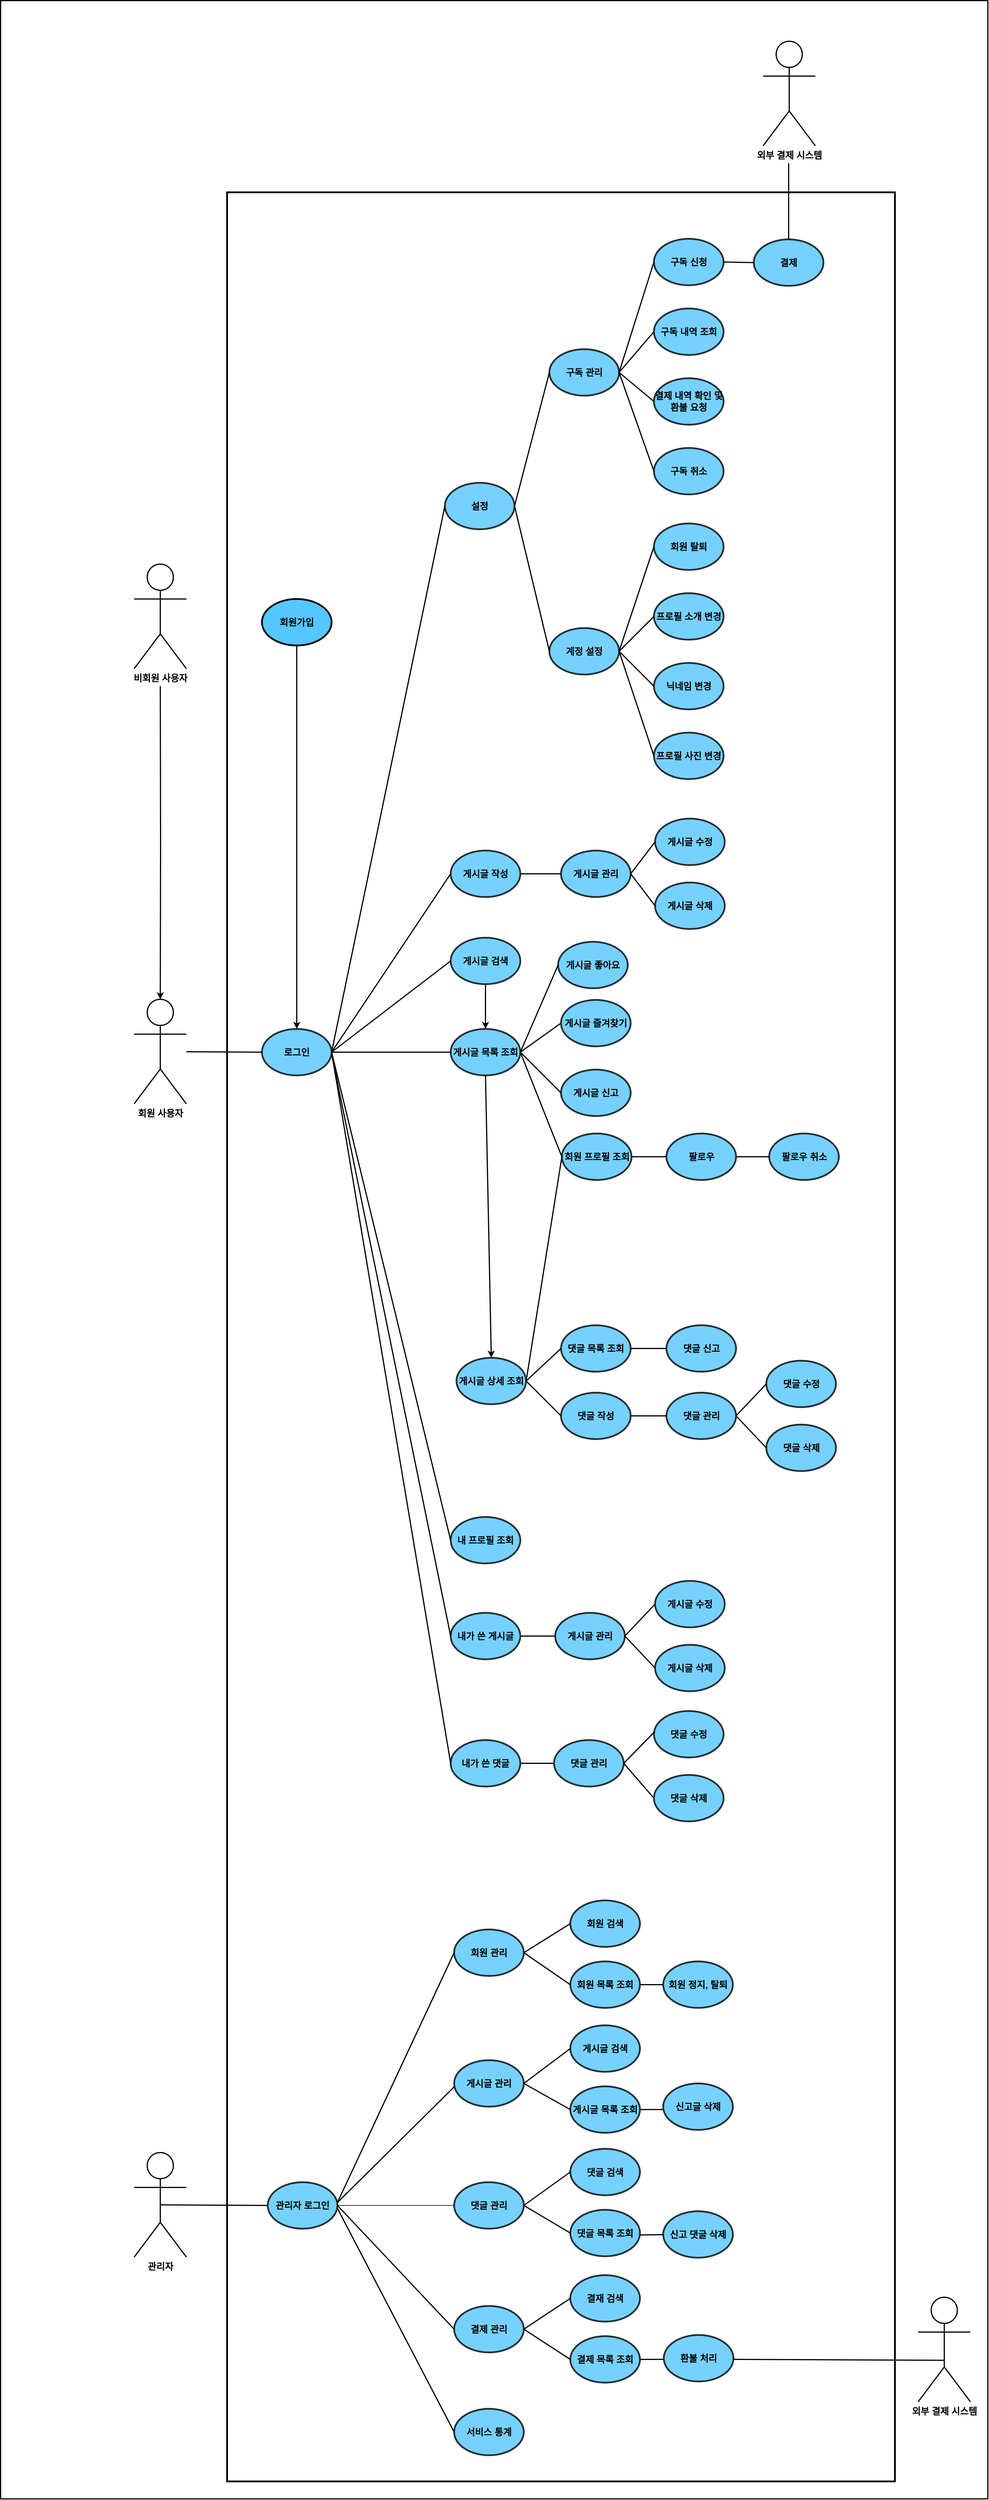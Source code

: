 <mxfile version="28.0.3" pages="2">
  <diagram name="페이지-1" id="KHk0nPtYh4eh7Fd_yaVx">
    <mxGraphModel dx="5647" dy="4141" grid="1" gridSize="10" guides="1" tooltips="1" connect="1" arrows="1" fold="1" page="1" pageScale="1" pageWidth="827" pageHeight="1169" math="0" shadow="0">
      <root>
        <mxCell id="0" />
        <mxCell id="1" parent="0" />
        <mxCell id="G9qvY0UhT8ZJuswkd91p-95" value="" style="rounded=0;whiteSpace=wrap;html=1;fillColor=light-dark(#FFFFFF,#FFFFFF);fontSize=16;strokeWidth=2;" vertex="1" parent="1">
          <mxGeometry x="-170" y="-1030" width="1700" height="4300" as="geometry" />
        </mxCell>
        <mxCell id="G9qvY0UhT8ZJuswkd91p-177" value="" style="rounded=0;whiteSpace=wrap;html=1;strokeColor=light-dark(#000000,#000000);fillColor=none;strokeWidth=3;" vertex="1" parent="1">
          <mxGeometry x="220" y="-700" width="1150" height="3940" as="geometry" />
        </mxCell>
        <mxCell id="G9qvY0UhT8ZJuswkd91p-1" value="&lt;font&gt;비회원 사용자&lt;/font&gt;" style="shape=umlActor;verticalLabelPosition=bottom;verticalAlign=top;html=1;outlineConnect=0;fontSize=16;strokeWidth=2;strokeColor=light-dark(#000000,#000000);align=center;fontFamily=Helvetica;fontColor=light-dark(#000000,#000000);fontStyle=1;fillColor=default;" vertex="1" parent="1">
          <mxGeometry x="60" y="-60" width="90" height="180" as="geometry" />
        </mxCell>
        <mxCell id="G9qvY0UhT8ZJuswkd91p-5" value="회원가입" style="ellipse;whiteSpace=wrap;fillColor=light-dark(#55C6FF,#FFFF60);fontSize=16;fontStyle=1;labelBackgroundColor=none;strokeColor=light-dark(#000000,#000000);gradientColor=none;gradientDirection=east;fontColor=light-dark(#000000,#000000);strokeWidth=3;align=center;verticalAlign=middle;fontFamily=Helvetica;" vertex="1" parent="1">
          <mxGeometry x="280" width="120" height="80" as="geometry" />
        </mxCell>
        <mxCell id="G9qvY0UhT8ZJuswkd91p-6" value="로그인" style="ellipse;whiteSpace=wrap;html=1;fontSize=16;strokeColor=light-dark(#000000,#000000);align=center;verticalAlign=middle;fontFamily=Helvetica;fontColor=light-dark(#000000,#000000);fontStyle=1;labelBackgroundColor=none;fillColor=light-dark(#55C6FF,#0ABEEB);gradientColor=none;gradientDirection=east;opacity=80;strokeWidth=3;" vertex="1" parent="1">
          <mxGeometry x="280" y="740" width="120" height="80" as="geometry" />
        </mxCell>
        <mxCell id="G9qvY0UhT8ZJuswkd91p-7" value="게시글 목록 조회" style="ellipse;whiteSpace=wrap;html=1;fontSize=16;strokeColor=light-dark(#000000,#000000);align=center;verticalAlign=middle;fontFamily=Helvetica;fontColor=light-dark(#000000,#000000);fontStyle=1;labelBackgroundColor=none;fillColor=light-dark(#55C6FF,#0ABEEB);gradientColor=none;gradientDirection=east;opacity=80;strokeWidth=3;" vertex="1" parent="1">
          <mxGeometry x="605" y="740" width="120" height="80" as="geometry" />
        </mxCell>
        <mxCell id="G9qvY0UhT8ZJuswkd91p-8" value="댓글 작성" style="ellipse;whiteSpace=wrap;html=1;fontSize=16;strokeColor=light-dark(#000000,#000000);align=center;verticalAlign=middle;fontFamily=Helvetica;fontColor=light-dark(#000000,#000000);fontStyle=1;labelBackgroundColor=none;fillColor=light-dark(#55C6FF,#0ABEEB);gradientColor=none;gradientDirection=east;opacity=80;strokeWidth=3;" vertex="1" parent="1">
          <mxGeometry x="795" y="1366" width="120" height="80" as="geometry" />
        </mxCell>
        <mxCell id="G9qvY0UhT8ZJuswkd91p-10" value="팔로우" style="ellipse;whiteSpace=wrap;html=1;fontSize=16;strokeColor=light-dark(#000000,#000000);align=center;verticalAlign=middle;fontFamily=Helvetica;fontColor=light-dark(#000000,#000000);fontStyle=1;labelBackgroundColor=none;fillColor=light-dark(#55C6FF,#0ABEEB);gradientColor=none;gradientDirection=east;opacity=80;strokeWidth=3;" vertex="1" parent="1">
          <mxGeometry x="976.5" y="920" width="120" height="80" as="geometry" />
        </mxCell>
        <mxCell id="G9qvY0UhT8ZJuswkd91p-15" value="게시글 수정" style="ellipse;whiteSpace=wrap;html=1;fontSize=16;strokeColor=light-dark(#000000,#000000);align=center;verticalAlign=middle;fontFamily=Helvetica;fontColor=light-dark(#000000,#000000);fontStyle=1;labelBackgroundColor=none;fillColor=light-dark(#55C6FF,#0ABEEB);gradientColor=none;gradientDirection=east;opacity=80;strokeWidth=3;" vertex="1" parent="1">
          <mxGeometry x="957" y="378" width="120" height="80" as="geometry" />
        </mxCell>
        <mxCell id="G9qvY0UhT8ZJuswkd91p-16" value="게시글 관리" style="ellipse;whiteSpace=wrap;html=1;fontSize=16;strokeColor=light-dark(#000000,#000000);align=center;verticalAlign=middle;fontFamily=Helvetica;fontColor=light-dark(#000000,#000000);fontStyle=1;labelBackgroundColor=none;fillColor=light-dark(#55C6FF,#0ABEEB);gradientColor=none;gradientDirection=east;opacity=80;strokeWidth=3;" vertex="1" parent="1">
          <mxGeometry x="795" y="433" width="120" height="80" as="geometry" />
        </mxCell>
        <mxCell id="G9qvY0UhT8ZJuswkd91p-17" value="게시글 작성" style="ellipse;whiteSpace=wrap;html=1;fontSize=16;strokeColor=light-dark(#000000,#000000);align=center;verticalAlign=middle;fontFamily=Helvetica;fontColor=light-dark(#000000,#000000);fontStyle=1;labelBackgroundColor=none;fillColor=light-dark(#55C6FF,#0ABEEB);gradientColor=none;gradientDirection=east;opacity=80;strokeWidth=3;" vertex="1" parent="1">
          <mxGeometry x="605" y="433" width="120" height="80" as="geometry" />
        </mxCell>
        <mxCell id="G9qvY0UhT8ZJuswkd91p-18" value="게시글 삭제" style="ellipse;whiteSpace=wrap;html=1;fontSize=16;strokeColor=light-dark(#000000,#000000);align=center;verticalAlign=middle;fontFamily=Helvetica;fontColor=light-dark(#000000,#000000);fontStyle=1;labelBackgroundColor=none;fillColor=light-dark(#55C6FF,#0ABEEB);gradientColor=none;gradientDirection=east;opacity=80;strokeWidth=3;" vertex="1" parent="1">
          <mxGeometry x="957" y="488" width="120" height="80" as="geometry" />
        </mxCell>
        <mxCell id="G9qvY0UhT8ZJuswkd91p-20" value="댓글 수정" style="ellipse;whiteSpace=wrap;html=1;fontSize=16;strokeColor=light-dark(#000000,#000000);align=center;verticalAlign=middle;fontFamily=Helvetica;fontColor=light-dark(#000000,#000000);fontStyle=1;labelBackgroundColor=none;fillColor=light-dark(#55C6FF,#0ABEEB);gradientColor=none;gradientDirection=east;opacity=80;strokeWidth=3;" vertex="1" parent="1">
          <mxGeometry x="1148.5" y="1311" width="120" height="80" as="geometry" />
        </mxCell>
        <mxCell id="G9qvY0UhT8ZJuswkd91p-21" value="댓글 관리" style="ellipse;whiteSpace=wrap;html=1;fontSize=16;strokeColor=light-dark(#000000,#000000);align=center;verticalAlign=middle;fontFamily=Helvetica;fontColor=light-dark(#000000,#000000);fontStyle=1;labelBackgroundColor=none;fillColor=light-dark(#55C6FF,#0ABEEB);gradientColor=none;gradientDirection=east;opacity=80;strokeWidth=3;" vertex="1" parent="1">
          <mxGeometry x="976.5" y="1366" width="120" height="80" as="geometry" />
        </mxCell>
        <mxCell id="G9qvY0UhT8ZJuswkd91p-22" value="댓글 삭제" style="ellipse;whiteSpace=wrap;html=1;fontSize=16;strokeColor=light-dark(#000000,#000000);align=center;verticalAlign=middle;fontFamily=Helvetica;fontColor=light-dark(#000000,#000000);fontStyle=1;labelBackgroundColor=none;fillColor=light-dark(#55C6FF,#0ABEEB);gradientColor=none;gradientDirection=east;opacity=80;strokeWidth=3;" vertex="1" parent="1">
          <mxGeometry x="1148.5" y="1421" width="120" height="80" as="geometry" />
        </mxCell>
        <mxCell id="G9qvY0UhT8ZJuswkd91p-24" value="게시글 즐겨찾기" style="ellipse;whiteSpace=wrap;html=1;fontSize=16;strokeColor=light-dark(#000000,#000000);align=center;verticalAlign=middle;fontFamily=Helvetica;fontColor=light-dark(#000000,#000000);fontStyle=1;labelBackgroundColor=none;fillColor=light-dark(#55C6FF,#0ABEEB);gradientColor=none;gradientDirection=east;opacity=80;strokeWidth=3;" vertex="1" parent="1">
          <mxGeometry x="795" y="690" width="120" height="80" as="geometry" />
        </mxCell>
        <mxCell id="G9qvY0UhT8ZJuswkd91p-25" value="설정" style="ellipse;whiteSpace=wrap;html=1;fontSize=16;strokeColor=light-dark(#000000,#000000);align=center;verticalAlign=middle;fontFamily=Helvetica;fontColor=light-dark(#000000,#000000);fontStyle=1;labelBackgroundColor=none;fillColor=light-dark(#55C6FF,#0ABEEB);gradientColor=none;gradientDirection=east;opacity=80;strokeWidth=3;" vertex="1" parent="1">
          <mxGeometry x="595" y="-200" width="120" height="80" as="geometry" />
        </mxCell>
        <mxCell id="G9qvY0UhT8ZJuswkd91p-26" value="계정 설정" style="ellipse;whiteSpace=wrap;html=1;fontSize=16;strokeColor=light-dark(#000000,#000000);align=center;verticalAlign=middle;fontFamily=Helvetica;fontColor=light-dark(#000000,#000000);fontStyle=1;labelBackgroundColor=none;fillColor=light-dark(#55C6FF,#0ABEEB);gradientColor=none;gradientDirection=east;opacity=80;strokeWidth=3;" vertex="1" parent="1">
          <mxGeometry x="775" y="50" width="120" height="80" as="geometry" />
        </mxCell>
        <mxCell id="G9qvY0UhT8ZJuswkd91p-27" value="프로필 사진 변경" style="ellipse;whiteSpace=wrap;html=1;fontSize=16;strokeColor=light-dark(#000000,#000000);align=center;verticalAlign=middle;fontFamily=Helvetica;fontColor=light-dark(#000000,#000000);fontStyle=1;labelBackgroundColor=none;fillColor=light-dark(#55C6FF,#0ABEEB);gradientColor=none;gradientDirection=east;opacity=80;strokeWidth=3;" vertex="1" parent="1">
          <mxGeometry x="955" y="230" width="120" height="80" as="geometry" />
        </mxCell>
        <mxCell id="G9qvY0UhT8ZJuswkd91p-29" value="닉네임 변경" style="ellipse;whiteSpace=wrap;html=1;fontSize=16;strokeColor=light-dark(#000000,#000000);align=center;verticalAlign=middle;fontFamily=Helvetica;fontColor=light-dark(#000000,#000000);fontStyle=1;labelBackgroundColor=none;fillColor=light-dark(#55C6FF,#0ABEEB);gradientColor=none;gradientDirection=east;opacity=80;strokeWidth=3;" vertex="1" parent="1">
          <mxGeometry x="955" y="110" width="120" height="80" as="geometry" />
        </mxCell>
        <mxCell id="G9qvY0UhT8ZJuswkd91p-30" value="프로필 소개 변경" style="ellipse;whiteSpace=wrap;html=1;fontSize=16;strokeColor=light-dark(#000000,#000000);align=center;verticalAlign=middle;fontFamily=Helvetica;fontColor=light-dark(#000000,#000000);fontStyle=1;labelBackgroundColor=none;fillColor=light-dark(#55C6FF,#0ABEEB);gradientColor=none;gradientDirection=east;opacity=80;strokeWidth=3;" vertex="1" parent="1">
          <mxGeometry x="955" y="-10" width="120" height="80" as="geometry" />
        </mxCell>
        <mxCell id="G9qvY0UhT8ZJuswkd91p-31" value="회원 탈퇴" style="ellipse;whiteSpace=wrap;html=1;fontSize=16;strokeColor=light-dark(#000000,#000000);align=center;verticalAlign=middle;fontFamily=Helvetica;fontColor=light-dark(#000000,#000000);fontStyle=1;labelBackgroundColor=none;fillColor=light-dark(#55C6FF,#0ABEEB);gradientColor=none;gradientDirection=east;opacity=80;strokeWidth=3;" vertex="1" parent="1">
          <mxGeometry x="955" y="-130" width="120" height="80" as="geometry" />
        </mxCell>
        <mxCell id="G9qvY0UhT8ZJuswkd91p-33" value="구독 관리" style="ellipse;whiteSpace=wrap;html=1;fontSize=16;strokeColor=light-dark(#000000,#000000);align=center;verticalAlign=middle;fontFamily=Helvetica;fontColor=light-dark(#000000,#000000);fontStyle=1;labelBackgroundColor=none;fillColor=light-dark(#55C6FF,#0ABEEB);gradientColor=none;gradientDirection=east;opacity=80;strokeWidth=3;" vertex="1" parent="1">
          <mxGeometry x="775" y="-430" width="120" height="80" as="geometry" />
        </mxCell>
        <mxCell id="G9qvY0UhT8ZJuswkd91p-34" value="구독 취소" style="ellipse;whiteSpace=wrap;html=1;fontSize=16;strokeColor=light-dark(#000000,#000000);align=center;verticalAlign=middle;fontFamily=Helvetica;fontColor=light-dark(#000000,#000000);fontStyle=1;labelBackgroundColor=none;fillColor=light-dark(#55C6FF,#0ABEEB);gradientColor=none;gradientDirection=east;opacity=80;strokeWidth=3;" vertex="1" parent="1">
          <mxGeometry x="955" y="-260" width="120" height="80" as="geometry" />
        </mxCell>
        <mxCell id="G9qvY0UhT8ZJuswkd91p-35" value="결제 내역 확인 및 환불 요청" style="ellipse;whiteSpace=wrap;html=1;fontSize=16;strokeColor=light-dark(#000000,#000000);align=center;verticalAlign=middle;fontFamily=Helvetica;fontColor=light-dark(#000000,#000000);fontStyle=1;labelBackgroundColor=none;fillColor=light-dark(#55C6FF,#0ABEEB);gradientColor=none;gradientDirection=east;opacity=80;strokeWidth=3;" vertex="1" parent="1">
          <mxGeometry x="955" y="-380" width="120" height="80" as="geometry" />
        </mxCell>
        <mxCell id="G9qvY0UhT8ZJuswkd91p-36" value="구독 내역 조회" style="ellipse;whiteSpace=wrap;html=1;fontSize=16;strokeColor=light-dark(#000000,#000000);align=center;verticalAlign=middle;fontFamily=Helvetica;fontColor=light-dark(#000000,#000000);fontStyle=1;labelBackgroundColor=none;fillColor=light-dark(#55C6FF,#0ABEEB);gradientColor=none;gradientDirection=east;opacity=80;strokeWidth=3;" vertex="1" parent="1">
          <mxGeometry x="955" y="-500" width="120" height="80" as="geometry" />
        </mxCell>
        <mxCell id="G9qvY0UhT8ZJuswkd91p-37" value="구독 신청" style="ellipse;whiteSpace=wrap;html=1;fontSize=16;strokeColor=light-dark(#000000,#000000);align=center;verticalAlign=middle;fontFamily=Helvetica;fontColor=light-dark(#000000,#000000);fontStyle=1;labelBackgroundColor=none;fillColor=light-dark(#55C6FF,#0ABEEB);gradientColor=none;gradientDirection=east;opacity=80;strokeWidth=3;" vertex="1" parent="1">
          <mxGeometry x="955" y="-620" width="120" height="80" as="geometry" />
        </mxCell>
        <mxCell id="G9qvY0UhT8ZJuswkd91p-38" value="결제" style="ellipse;whiteSpace=wrap;html=1;fontSize=16;strokeColor=light-dark(#000000,#000000);align=center;verticalAlign=middle;fontFamily=Helvetica;fontColor=light-dark(#000000,#000000);fontStyle=1;labelBackgroundColor=none;fillColor=light-dark(#55C6FF,#0ABEEB);gradientColor=none;gradientDirection=east;opacity=80;strokeWidth=3;" vertex="1" parent="1">
          <mxGeometry x="1127" y="-619" width="120" height="80" as="geometry" />
        </mxCell>
        <mxCell id="G9qvY0UhT8ZJuswkd91p-39" value="게시글 검색" style="ellipse;whiteSpace=wrap;html=1;fontSize=16;strokeColor=light-dark(#000000,#000000);align=center;verticalAlign=middle;fontFamily=Helvetica;fontColor=light-dark(#000000,#000000);fontStyle=1;labelBackgroundColor=none;fillColor=light-dark(#55C6FF,#0ABEEB);gradientColor=none;gradientDirection=east;opacity=80;strokeWidth=3;" vertex="1" parent="1">
          <mxGeometry x="605" y="583" width="120" height="80" as="geometry" />
        </mxCell>
        <mxCell id="G9qvY0UhT8ZJuswkd91p-40" value="회원 프로필 조회" style="ellipse;whiteSpace=wrap;html=1;fontSize=16;strokeColor=light-dark(#000000,#000000);align=center;verticalAlign=middle;fontFamily=Helvetica;fontColor=light-dark(#000000,#000000);fontStyle=1;labelBackgroundColor=none;fillColor=light-dark(#55C6FF,#0ABEEB);gradientColor=none;gradientDirection=east;opacity=80;strokeWidth=3;" vertex="1" parent="1">
          <mxGeometry x="796.5" y="920" width="120" height="80" as="geometry" />
        </mxCell>
        <mxCell id="G9qvY0UhT8ZJuswkd91p-41" value="팔로우 취소" style="ellipse;whiteSpace=wrap;html=1;fontSize=16;strokeColor=light-dark(#000000,#000000);align=center;verticalAlign=middle;fontFamily=Helvetica;fontColor=light-dark(#000000,#000000);fontStyle=1;labelBackgroundColor=none;fillColor=light-dark(#55C6FF,#0ABEEB);gradientColor=none;gradientDirection=east;opacity=80;strokeWidth=3;" vertex="1" parent="1">
          <mxGeometry x="1153.5" y="920" width="120" height="80" as="geometry" />
        </mxCell>
        <mxCell id="G9qvY0UhT8ZJuswkd91p-42" value="게시글 상세 조회" style="ellipse;whiteSpace=wrap;html=1;fontSize=16;strokeColor=light-dark(#000000,#000000);align=center;verticalAlign=middle;fontFamily=Helvetica;fontColor=light-dark(#000000,#000000);fontStyle=1;labelBackgroundColor=none;fillColor=light-dark(#55C6FF,#0ABEEB);gradientColor=none;gradientDirection=east;opacity=80;strokeWidth=3;" vertex="1" parent="1">
          <mxGeometry x="615" y="1306" width="120" height="80" as="geometry" />
        </mxCell>
        <mxCell id="G9qvY0UhT8ZJuswkd91p-57" value="" style="endArrow=none;html=1;rounded=0;entryX=0;entryY=0.5;entryDx=0;entryDy=0;fontSize=16;strokeWidth=2;strokeColor=light-dark(#000000,#000000);exitX=1;exitY=0.5;exitDx=0;exitDy=0;" edge="1" parent="1" source="G9qvY0UhT8ZJuswkd91p-7" target="G9qvY0UhT8ZJuswkd91p-24">
          <mxGeometry width="50" height="50" relative="1" as="geometry">
            <mxPoint x="700" y="910" as="sourcePoint" />
            <mxPoint x="750" y="860" as="targetPoint" />
          </mxGeometry>
        </mxCell>
        <mxCell id="G9qvY0UhT8ZJuswkd91p-61" value="댓글 목록 조회" style="ellipse;whiteSpace=wrap;html=1;fontSize=16;strokeColor=light-dark(#000000,#000000);align=center;verticalAlign=middle;fontFamily=Helvetica;fontColor=light-dark(#000000,#000000);fontStyle=1;labelBackgroundColor=none;fillColor=light-dark(#55C6FF,#0ABEEB);gradientColor=none;gradientDirection=east;opacity=80;strokeWidth=3;" vertex="1" parent="1">
          <mxGeometry x="795" y="1250" width="120" height="80" as="geometry" />
        </mxCell>
        <mxCell id="G9qvY0UhT8ZJuswkd91p-62" value="내 프로필 조회" style="ellipse;whiteSpace=wrap;html=1;fontSize=16;strokeColor=light-dark(#000000,#000000);align=center;verticalAlign=middle;fontFamily=Helvetica;fontColor=light-dark(#000000,#000000);fontStyle=1;labelBackgroundColor=none;fillColor=light-dark(#55C6FF,#0ABEEB);gradientColor=none;gradientDirection=east;opacity=80;strokeWidth=3;" vertex="1" parent="1">
          <mxGeometry x="605" y="1580" width="120" height="80" as="geometry" />
        </mxCell>
        <mxCell id="G9qvY0UhT8ZJuswkd91p-63" value="내가 쓴 게시글" style="ellipse;whiteSpace=wrap;html=1;fontSize=16;strokeColor=light-dark(#000000,#000000);align=center;verticalAlign=middle;fontFamily=Helvetica;fontColor=light-dark(#000000,#000000);fontStyle=1;labelBackgroundColor=none;fillColor=light-dark(#55C6FF,#0ABEEB);gradientColor=none;gradientDirection=east;opacity=80;strokeWidth=3;" vertex="1" parent="1">
          <mxGeometry x="605" y="1745" width="120" height="80" as="geometry" />
        </mxCell>
        <mxCell id="G9qvY0UhT8ZJuswkd91p-64" value="내가 쓴 댓글" style="ellipse;whiteSpace=wrap;html=1;fontSize=16;strokeColor=light-dark(#000000,#000000);align=center;verticalAlign=middle;fontFamily=Helvetica;fontColor=light-dark(#000000,#000000);fontStyle=1;labelBackgroundColor=none;fillColor=light-dark(#55C6FF,#0ABEEB);gradientColor=none;gradientDirection=east;opacity=80;strokeWidth=3;" vertex="1" parent="1">
          <mxGeometry x="605" y="1964" width="120" height="80" as="geometry" />
        </mxCell>
        <mxCell id="G9qvY0UhT8ZJuswkd91p-65" value="게시글 수정" style="ellipse;whiteSpace=wrap;html=1;fontSize=16;strokeColor=light-dark(#000000,#000000);align=center;verticalAlign=middle;fontFamily=Helvetica;fontColor=light-dark(#000000,#000000);fontStyle=1;labelBackgroundColor=none;fillColor=light-dark(#55C6FF,#0ABEEB);gradientColor=none;gradientDirection=east;opacity=80;strokeWidth=3;" vertex="1" parent="1">
          <mxGeometry x="957" y="1690" width="120" height="80" as="geometry" />
        </mxCell>
        <mxCell id="G9qvY0UhT8ZJuswkd91p-66" value="게시글 관리" style="ellipse;whiteSpace=wrap;html=1;fontSize=16;strokeColor=light-dark(#000000,#000000);align=center;verticalAlign=middle;fontFamily=Helvetica;fontColor=light-dark(#000000,#000000);fontStyle=1;labelBackgroundColor=none;fillColor=light-dark(#55C6FF,#0ABEEB);gradientColor=none;gradientDirection=east;opacity=80;strokeWidth=3;" vertex="1" parent="1">
          <mxGeometry x="785" y="1745" width="120" height="80" as="geometry" />
        </mxCell>
        <mxCell id="G9qvY0UhT8ZJuswkd91p-67" value="게시글 삭제" style="ellipse;whiteSpace=wrap;html=1;fontSize=16;strokeColor=light-dark(#000000,#000000);align=center;verticalAlign=middle;fontFamily=Helvetica;fontColor=light-dark(#000000,#000000);fontStyle=1;labelBackgroundColor=none;fillColor=light-dark(#55C6FF,#0ABEEB);gradientColor=none;gradientDirection=east;opacity=80;strokeWidth=3;" vertex="1" parent="1">
          <mxGeometry x="957" y="1800" width="120" height="80" as="geometry" />
        </mxCell>
        <mxCell id="G9qvY0UhT8ZJuswkd91p-68" value="댓글 수정" style="ellipse;whiteSpace=wrap;html=1;fontSize=16;strokeColor=light-dark(#000000,#000000);align=center;verticalAlign=middle;fontFamily=Helvetica;fontColor=light-dark(#000000,#000000);fontStyle=1;labelBackgroundColor=none;fillColor=light-dark(#55C6FF,#0ABEEB);gradientColor=none;gradientDirection=east;opacity=80;strokeWidth=3;" vertex="1" parent="1">
          <mxGeometry x="955" y="1914" width="120" height="80" as="geometry" />
        </mxCell>
        <mxCell id="G9qvY0UhT8ZJuswkd91p-69" value="댓글 관리" style="ellipse;whiteSpace=wrap;html=1;fontSize=16;strokeColor=light-dark(#000000,#000000);align=center;verticalAlign=middle;fontFamily=Helvetica;fontColor=light-dark(#000000,#000000);fontStyle=1;labelBackgroundColor=none;fillColor=light-dark(#55C6FF,#0ABEEB);gradientColor=none;gradientDirection=east;opacity=80;strokeWidth=3;" vertex="1" parent="1">
          <mxGeometry x="783" y="1964" width="120" height="80" as="geometry" />
        </mxCell>
        <mxCell id="G9qvY0UhT8ZJuswkd91p-70" value="댓글 삭제" style="ellipse;whiteSpace=wrap;html=1;fontSize=16;strokeColor=light-dark(#000000,#000000);align=center;verticalAlign=middle;fontFamily=Helvetica;fontColor=light-dark(#000000,#000000);fontStyle=1;labelBackgroundColor=none;fillColor=light-dark(#55C6FF,#0ABEEB);gradientColor=none;gradientDirection=east;opacity=80;strokeWidth=3;" vertex="1" parent="1">
          <mxGeometry x="955" y="2024" width="120" height="80" as="geometry" />
        </mxCell>
        <mxCell id="G9qvY0UhT8ZJuswkd91p-71" value="게시글 신고" style="ellipse;whiteSpace=wrap;html=1;fontSize=16;strokeColor=light-dark(#000000,#000000);align=center;verticalAlign=middle;fontFamily=Helvetica;fontColor=light-dark(#000000,#000000);fontStyle=1;labelBackgroundColor=none;fillColor=light-dark(#55C6FF,#0ABEEB);gradientColor=none;gradientDirection=east;opacity=80;strokeWidth=3;" vertex="1" parent="1">
          <mxGeometry x="795" y="810" width="120" height="80" as="geometry" />
        </mxCell>
        <mxCell id="G9qvY0UhT8ZJuswkd91p-72" value="댓글 신고" style="ellipse;whiteSpace=wrap;html=1;fontSize=16;strokeColor=light-dark(#000000,#000000);align=center;verticalAlign=middle;fontFamily=Helvetica;fontColor=light-dark(#000000,#000000);fontStyle=1;labelBackgroundColor=none;fillColor=light-dark(#55C6FF,#0ABEEB);gradientColor=none;gradientDirection=east;opacity=80;strokeWidth=3;" vertex="1" parent="1">
          <mxGeometry x="976.5" y="1250" width="120" height="80" as="geometry" />
        </mxCell>
        <mxCell id="G9qvY0UhT8ZJuswkd91p-75" value="관리자 로그인" style="ellipse;whiteSpace=wrap;html=1;fontSize=16;strokeColor=light-dark(#000000,#000000);align=center;verticalAlign=middle;fontFamily=Helvetica;fontColor=light-dark(#000000,#000000);fontStyle=1;labelBackgroundColor=none;fillColor=light-dark(#55C6FF,#0ABEEB);gradientColor=none;gradientDirection=east;opacity=80;strokeWidth=3;" vertex="1" parent="1">
          <mxGeometry x="290" y="2725" width="120" height="80" as="geometry" />
        </mxCell>
        <mxCell id="G9qvY0UhT8ZJuswkd91p-76" value="회원 관리" style="ellipse;whiteSpace=wrap;html=1;fontSize=16;strokeColor=light-dark(#000000,#000000);align=center;verticalAlign=middle;fontFamily=Helvetica;fontColor=light-dark(#000000,#000000);fontStyle=1;labelBackgroundColor=none;fillColor=light-dark(#55C6FF,#0ABEEB);gradientColor=none;gradientDirection=east;opacity=80;strokeWidth=3;" vertex="1" parent="1">
          <mxGeometry x="611" y="2290" width="120" height="80" as="geometry" />
        </mxCell>
        <mxCell id="G9qvY0UhT8ZJuswkd91p-77" value="게시글 관리" style="ellipse;whiteSpace=wrap;html=1;fontSize=16;strokeColor=light-dark(#000000,#000000);align=center;verticalAlign=middle;fontFamily=Helvetica;fontColor=light-dark(#000000,#000000);fontStyle=1;labelBackgroundColor=none;fillColor=light-dark(#55C6FF,#0ABEEB);gradientColor=none;gradientDirection=east;opacity=80;strokeWidth=3;" vertex="1" parent="1">
          <mxGeometry x="611" y="2515" width="120" height="80" as="geometry" />
        </mxCell>
        <mxCell id="G9qvY0UhT8ZJuswkd91p-78" value="댓글 관리" style="ellipse;whiteSpace=wrap;html=1;fontSize=16;strokeColor=light-dark(#000000,#000000);align=center;verticalAlign=middle;fontFamily=Helvetica;fontColor=light-dark(#000000,#000000);fontStyle=1;labelBackgroundColor=none;fillColor=light-dark(#55C6FF,#0ABEEB);gradientColor=none;gradientDirection=east;opacity=80;strokeWidth=3;" vertex="1" parent="1">
          <mxGeometry x="611" y="2725" width="120" height="80" as="geometry" />
        </mxCell>
        <mxCell id="G9qvY0UhT8ZJuswkd91p-79" value="결제 관리" style="ellipse;whiteSpace=wrap;html=1;fontSize=16;strokeColor=light-dark(#000000,#000000);align=center;verticalAlign=middle;fontFamily=Helvetica;fontColor=light-dark(#000000,#000000);fontStyle=1;labelBackgroundColor=none;fillColor=light-dark(#55C6FF,#0ABEEB);gradientColor=none;gradientDirection=east;opacity=80;strokeWidth=3;" vertex="1" parent="1">
          <mxGeometry x="611" y="2938" width="120" height="80" as="geometry" />
        </mxCell>
        <mxCell id="G9qvY0UhT8ZJuswkd91p-80" value="서비스 통계" style="ellipse;whiteSpace=wrap;html=1;fontSize=16;strokeColor=light-dark(#000000,#000000);align=center;verticalAlign=middle;fontFamily=Helvetica;fontStyle=1;labelBackgroundColor=none;fillColor=light-dark(#55C6FF,#0ABEEB);gradientColor=none;gradientDirection=east;fontColor=light-dark(#000000,#000000);strokeWidth=3;opacity=80;" vertex="1" parent="1">
          <mxGeometry x="611" y="3115" width="120" height="80" as="geometry" />
        </mxCell>
        <mxCell id="G9qvY0UhT8ZJuswkd91p-81" value="회원 목록 조회" style="ellipse;whiteSpace=wrap;html=1;fontSize=16;strokeColor=light-dark(#000000,#000000);align=center;verticalAlign=middle;fontFamily=Helvetica;fontColor=light-dark(#000000,#000000);fontStyle=1;labelBackgroundColor=none;fillColor=light-dark(#55C6FF,#0ABEEB);gradientColor=none;gradientDirection=east;opacity=80;strokeWidth=3;" vertex="1" parent="1">
          <mxGeometry x="811" y="2345" width="120" height="80" as="geometry" />
        </mxCell>
        <mxCell id="G9qvY0UhT8ZJuswkd91p-82" value="회원 검색" style="ellipse;whiteSpace=wrap;html=1;fontSize=16;strokeColor=light-dark(#000000,#000000);align=center;verticalAlign=middle;fontFamily=Helvetica;fontColor=light-dark(#000000,#000000);fontStyle=1;labelBackgroundColor=none;fillColor=light-dark(#55C6FF,#0ABEEB);gradientColor=none;gradientDirection=east;opacity=80;strokeWidth=3;" vertex="1" parent="1">
          <mxGeometry x="811" y="2240" width="120" height="80" as="geometry" />
        </mxCell>
        <mxCell id="G9qvY0UhT8ZJuswkd91p-84" value="게시글 검색" style="ellipse;whiteSpace=wrap;html=1;fontSize=16;strokeColor=light-dark(#000000,#000000);align=center;verticalAlign=middle;fontFamily=Helvetica;fontColor=light-dark(#000000,#000000);fontStyle=1;labelBackgroundColor=none;fillColor=light-dark(#55C6FF,#0ABEEB);gradientColor=none;gradientDirection=east;opacity=80;strokeWidth=3;" vertex="1" parent="1">
          <mxGeometry x="811" y="2455" width="120" height="80" as="geometry" />
        </mxCell>
        <mxCell id="G9qvY0UhT8ZJuswkd91p-85" value="게시글 목록 조회" style="ellipse;whiteSpace=wrap;html=1;fontSize=16;strokeColor=light-dark(#000000,#000000);align=center;verticalAlign=middle;fontFamily=Helvetica;fontColor=light-dark(#000000,#000000);fontStyle=1;labelBackgroundColor=none;fillColor=light-dark(#55C6FF,#0ABEEB);gradientColor=none;gradientDirection=east;opacity=80;strokeWidth=3;" vertex="1" parent="1">
          <mxGeometry x="811" y="2560" width="120" height="80" as="geometry" />
        </mxCell>
        <mxCell id="G9qvY0UhT8ZJuswkd91p-86" value="댓글 검색" style="ellipse;whiteSpace=wrap;html=1;fontSize=16;strokeColor=light-dark(#000000,#000000);align=center;verticalAlign=middle;fontFamily=Helvetica;fontColor=light-dark(#000000,#000000);fontStyle=1;labelBackgroundColor=none;fillColor=light-dark(#55C6FF,#0ABEEB);gradientColor=none;gradientDirection=east;opacity=80;strokeWidth=3;" vertex="1" parent="1">
          <mxGeometry x="811" y="2667.5" width="120" height="80" as="geometry" />
        </mxCell>
        <mxCell id="G9qvY0UhT8ZJuswkd91p-87" value="댓글 목록 조회" style="ellipse;whiteSpace=wrap;html=1;fontSize=16;strokeColor=light-dark(#000000,#000000);align=center;verticalAlign=middle;fontFamily=Helvetica;fontColor=light-dark(#000000,#000000);fontStyle=1;labelBackgroundColor=none;fillColor=light-dark(#55C6FF,#0ABEEB);gradientColor=none;gradientDirection=east;opacity=80;strokeWidth=3;" vertex="1" parent="1">
          <mxGeometry x="811" y="2772.5" width="120" height="80" as="geometry" />
        </mxCell>
        <mxCell id="G9qvY0UhT8ZJuswkd91p-88" value="회원 정지, 탈퇴" style="ellipse;whiteSpace=wrap;html=1;fontSize=16;strokeColor=light-dark(#000000,#000000);align=center;verticalAlign=middle;fontFamily=Helvetica;fontColor=light-dark(#000000,#000000);fontStyle=1;labelBackgroundColor=none;fillColor=light-dark(#55C6FF,#0ABEEB);gradientColor=none;gradientDirection=east;opacity=80;strokeWidth=3;" vertex="1" parent="1">
          <mxGeometry x="971" y="2345" width="120" height="80" as="geometry" />
        </mxCell>
        <mxCell id="G9qvY0UhT8ZJuswkd91p-89" value="신고글 삭제" style="ellipse;whiteSpace=wrap;html=1;fontSize=16;strokeColor=light-dark(#000000,#000000);align=center;verticalAlign=middle;fontFamily=Helvetica;fontColor=light-dark(#000000,#000000);fontStyle=1;labelBackgroundColor=none;fillColor=light-dark(#55C6FF,#0ABEEB);gradientColor=none;gradientDirection=east;opacity=80;strokeWidth=3;" vertex="1" parent="1">
          <mxGeometry x="971" y="2555" width="120" height="80" as="geometry" />
        </mxCell>
        <mxCell id="G9qvY0UhT8ZJuswkd91p-90" value="신고 댓글 삭제" style="ellipse;whiteSpace=wrap;html=1;fontSize=16;strokeColor=light-dark(#000000,#000000);align=center;verticalAlign=middle;fontFamily=Helvetica;fontColor=light-dark(#000000,#000000);fontStyle=1;labelBackgroundColor=none;fillColor=light-dark(#55C6FF,#0ABEEB);gradientColor=none;gradientDirection=east;opacity=80;strokeWidth=3;" vertex="1" parent="1">
          <mxGeometry x="971" y="2775" width="120" height="80" as="geometry" />
        </mxCell>
        <mxCell id="G9qvY0UhT8ZJuswkd91p-91" value="결재 검색" style="ellipse;whiteSpace=wrap;html=1;fontSize=16;strokeColor=light-dark(#000000,#000000);align=center;verticalAlign=middle;fontFamily=Helvetica;fontColor=light-dark(#000000,#000000);fontStyle=1;labelBackgroundColor=none;fillColor=light-dark(#55C6FF,#0ABEEB);gradientColor=none;gradientDirection=east;opacity=80;strokeWidth=3;" vertex="1" parent="1">
          <mxGeometry x="811" y="2885" width="120" height="80" as="geometry" />
        </mxCell>
        <mxCell id="G9qvY0UhT8ZJuswkd91p-92" value="결제 목록 조회" style="ellipse;whiteSpace=wrap;html=1;fontSize=16;strokeColor=light-dark(#000000,#000000);align=center;verticalAlign=middle;fontFamily=Helvetica;fontColor=light-dark(#000000,#000000);fontStyle=1;labelBackgroundColor=none;fillColor=light-dark(#55C6FF,#0ABEEB);gradientColor=none;gradientDirection=east;opacity=80;strokeWidth=3;" vertex="1" parent="1">
          <mxGeometry x="811" y="2990" width="120" height="80" as="geometry" />
        </mxCell>
        <mxCell id="G9qvY0UhT8ZJuswkd91p-93" value="환불 처리" style="ellipse;whiteSpace=wrap;html=1;fontSize=16;strokeColor=light-dark(#000000,#000000);align=center;verticalAlign=middle;fontFamily=Helvetica;fontColor=light-dark(#000000,#000000);fontStyle=1;labelBackgroundColor=none;fillColor=light-dark(#55C6FF,#0ABEEB);gradientColor=none;gradientDirection=east;opacity=80;strokeWidth=3;" vertex="1" parent="1">
          <mxGeometry x="972" y="2988" width="120" height="80" as="geometry" />
        </mxCell>
        <mxCell id="G9qvY0UhT8ZJuswkd91p-96" value="&lt;font&gt;회원 사용자&lt;/font&gt;" style="shape=umlActor;verticalLabelPosition=bottom;verticalAlign=top;html=1;outlineConnect=0;fontSize=16;strokeWidth=2;strokeColor=light-dark(#000000,#000000);align=center;fontFamily=Helvetica;fontColor=light-dark(#000000,#000000);fontStyle=1;fillColor=default;" vertex="1" parent="1">
          <mxGeometry x="60" y="689" width="90" height="180" as="geometry" />
        </mxCell>
        <mxCell id="G9qvY0UhT8ZJuswkd91p-97" value="&lt;font&gt;관리자&lt;/font&gt;" style="shape=umlActor;verticalLabelPosition=bottom;verticalAlign=top;html=1;outlineConnect=0;fontSize=16;strokeWidth=2;strokeColor=light-dark(#000000,#000000);align=center;fontFamily=Helvetica;fontColor=light-dark(#000000,#000000);fontStyle=1;fillColor=default;" vertex="1" parent="1">
          <mxGeometry x="60" y="2674" width="90" height="180" as="geometry" />
        </mxCell>
        <mxCell id="G9qvY0UhT8ZJuswkd91p-98" value="&lt;font&gt;외부 결제 시스템&lt;/font&gt;" style="shape=umlActor;verticalLabelPosition=bottom;verticalAlign=top;html=1;outlineConnect=0;fontSize=16;strokeWidth=2;strokeColor=light-dark(#000000,#000000);fontColor=light-dark(#000000,#000000);fontStyle=1" vertex="1" parent="1">
          <mxGeometry x="1143" y="-960" width="90" height="180" as="geometry" />
        </mxCell>
        <mxCell id="G9qvY0UhT8ZJuswkd91p-99" value="&lt;font&gt;외부 결제 시스템&lt;/font&gt;" style="shape=umlActor;verticalLabelPosition=bottom;verticalAlign=top;html=1;outlineConnect=0;fontSize=16;strokeWidth=2;strokeColor=light-dark(#000000,#000000);align=center;fontFamily=Helvetica;fontColor=light-dark(#000000,#000000);fontStyle=1;fillColor=default;" vertex="1" parent="1">
          <mxGeometry x="1410" y="2923" width="90" height="180" as="geometry" />
        </mxCell>
        <mxCell id="G9qvY0UhT8ZJuswkd91p-102" value="" style="endArrow=none;html=1;rounded=0;exitX=1;exitY=0.5;exitDx=0;exitDy=0;fontSize=16;" edge="1" parent="1" source="G9qvY0UhT8ZJuswkd91p-75" target="G9qvY0UhT8ZJuswkd91p-78">
          <mxGeometry width="50" height="50" relative="1" as="geometry">
            <mxPoint x="390" y="2830" as="sourcePoint" />
            <mxPoint x="440" y="2780" as="targetPoint" />
          </mxGeometry>
        </mxCell>
        <mxCell id="G9qvY0UhT8ZJuswkd91p-103" value="" style="endArrow=none;html=1;rounded=0;entryX=0.004;entryY=0.569;entryDx=0;entryDy=0;entryPerimeter=0;fontSize=16;strokeWidth=2;strokeColor=light-dark(#000000,#070707);" edge="1" parent="1" target="G9qvY0UhT8ZJuswkd91p-77">
          <mxGeometry width="50" height="50" relative="1" as="geometry">
            <mxPoint x="410" y="2760" as="sourcePoint" />
            <mxPoint x="540" y="2696" as="targetPoint" />
          </mxGeometry>
        </mxCell>
        <mxCell id="G9qvY0UhT8ZJuswkd91p-104" value="" style="endArrow=none;html=1;rounded=0;entryX=1;entryY=0.5;entryDx=0;entryDy=0;exitX=0;exitY=0.5;exitDx=0;exitDy=0;fontSize=16;strokeWidth=2;strokeColor=light-dark(#000000,#070707);" edge="1" parent="1" source="G9qvY0UhT8ZJuswkd91p-79" target="G9qvY0UhT8ZJuswkd91p-75">
          <mxGeometry width="50" height="50" relative="1" as="geometry">
            <mxPoint x="530" y="3031" as="sourcePoint" />
            <mxPoint x="590" y="2840" as="targetPoint" />
          </mxGeometry>
        </mxCell>
        <mxCell id="G9qvY0UhT8ZJuswkd91p-105" value="" style="endArrow=none;html=1;rounded=0;exitX=0;exitY=0.5;exitDx=0;exitDy=0;fontSize=16;strokeWidth=2;strokeColor=light-dark(#000000,#070707);" edge="1" parent="1" source="G9qvY0UhT8ZJuswkd91p-80">
          <mxGeometry width="50" height="50" relative="1" as="geometry">
            <mxPoint x="510" y="3113" as="sourcePoint" />
            <mxPoint x="410" y="2770" as="targetPoint" />
          </mxGeometry>
        </mxCell>
        <mxCell id="G9qvY0UhT8ZJuswkd91p-106" value="" style="endArrow=none;html=1;rounded=0;entryX=0;entryY=0.5;entryDx=0;entryDy=0;fontSize=16;strokeWidth=2;strokeColor=light-dark(#000000,#070707);" edge="1" parent="1" target="G9qvY0UhT8ZJuswkd91p-76">
          <mxGeometry width="50" height="50" relative="1" as="geometry">
            <mxPoint x="410" y="2760" as="sourcePoint" />
            <mxPoint x="390" y="2441" as="targetPoint" />
          </mxGeometry>
        </mxCell>
        <mxCell id="G9qvY0UhT8ZJuswkd91p-107" value="" style="endArrow=none;html=1;rounded=0;entryX=0;entryY=0.5;entryDx=0;entryDy=0;exitX=1;exitY=0.5;exitDx=0;exitDy=0;fontSize=16;strokeWidth=2;strokeColor=light-dark(#000000,#070707);" edge="1" parent="1" source="G9qvY0UhT8ZJuswkd91p-76" target="G9qvY0UhT8ZJuswkd91p-82">
          <mxGeometry width="50" height="50" relative="1" as="geometry">
            <mxPoint x="711" y="2580" as="sourcePoint" />
            <mxPoint x="771" y="2150" as="targetPoint" />
          </mxGeometry>
        </mxCell>
        <mxCell id="G9qvY0UhT8ZJuswkd91p-108" value="" style="endArrow=none;html=1;rounded=0;entryX=0;entryY=0.5;entryDx=0;entryDy=0;exitX=1;exitY=0.5;exitDx=0;exitDy=0;fontSize=16;strokeWidth=2;strokeColor=light-dark(#000000,#070707);" edge="1" parent="1" source="G9qvY0UhT8ZJuswkd91p-76" target="G9qvY0UhT8ZJuswkd91p-81">
          <mxGeometry width="50" height="50" relative="1" as="geometry">
            <mxPoint x="791" y="2410" as="sourcePoint" />
            <mxPoint x="871" y="2360" as="targetPoint" />
          </mxGeometry>
        </mxCell>
        <mxCell id="G9qvY0UhT8ZJuswkd91p-109" value="" style="endArrow=none;html=1;rounded=0;entryX=0;entryY=0.5;entryDx=0;entryDy=0;exitX=1;exitY=0.5;exitDx=0;exitDy=0;fontSize=16;strokeWidth=2;strokeColor=light-dark(#000000,#070707);" edge="1" parent="1" source="G9qvY0UhT8ZJuswkd91p-77" target="G9qvY0UhT8ZJuswkd91p-84">
          <mxGeometry width="50" height="50" relative="1" as="geometry">
            <mxPoint x="781" y="2370" as="sourcePoint" />
            <mxPoint x="861" y="2425" as="targetPoint" />
          </mxGeometry>
        </mxCell>
        <mxCell id="G9qvY0UhT8ZJuswkd91p-110" value="" style="endArrow=none;html=1;rounded=0;entryX=0;entryY=0.5;entryDx=0;entryDy=0;exitX=1;exitY=0.5;exitDx=0;exitDy=0;fontSize=16;strokeWidth=2;strokeColor=light-dark(#000000,#070707);" edge="1" parent="1" source="G9qvY0UhT8ZJuswkd91p-77" target="G9qvY0UhT8ZJuswkd91p-85">
          <mxGeometry width="50" height="50" relative="1" as="geometry">
            <mxPoint x="791" y="2610" as="sourcePoint" />
            <mxPoint x="871" y="2550" as="targetPoint" />
          </mxGeometry>
        </mxCell>
        <mxCell id="G9qvY0UhT8ZJuswkd91p-111" value="" style="endArrow=none;html=1;rounded=0;entryX=0;entryY=0.5;entryDx=0;entryDy=0;exitX=1;exitY=0.5;exitDx=0;exitDy=0;fontSize=16;strokeWidth=2;strokeColor=light-dark(#000000,#070707);" edge="1" parent="1" source="G9qvY0UhT8ZJuswkd91p-81" target="G9qvY0UhT8ZJuswkd91p-88">
          <mxGeometry width="50" height="50" relative="1" as="geometry">
            <mxPoint x="791" y="2600" as="sourcePoint" />
            <mxPoint x="871" y="2645" as="targetPoint" />
          </mxGeometry>
        </mxCell>
        <mxCell id="G9qvY0UhT8ZJuswkd91p-112" value="" style="endArrow=none;html=1;rounded=0;entryX=0;entryY=0.561;entryDx=0;entryDy=0;exitX=1;exitY=0.5;exitDx=0;exitDy=0;entryPerimeter=0;fontSize=16;strokeWidth=2;strokeColor=light-dark(#000000,#070707);" edge="1" parent="1" source="G9qvY0UhT8ZJuswkd91p-85" target="G9qvY0UhT8ZJuswkd91p-89">
          <mxGeometry width="50" height="50" relative="1" as="geometry">
            <mxPoint x="971" y="2430" as="sourcePoint" />
            <mxPoint x="1011" y="2430" as="targetPoint" />
          </mxGeometry>
        </mxCell>
        <mxCell id="G9qvY0UhT8ZJuswkd91p-113" value="" style="endArrow=none;html=1;rounded=0;entryX=0;entryY=0.5;entryDx=0;entryDy=0;exitX=1;exitY=0.5;exitDx=0;exitDy=0;fontSize=16;strokeWidth=2;strokeColor=light-dark(#000000,#070707);" edge="1" parent="1" source="G9qvY0UhT8ZJuswkd91p-78" target="G9qvY0UhT8ZJuswkd91p-86">
          <mxGeometry width="50" height="50" relative="1" as="geometry">
            <mxPoint x="791" y="2600" as="sourcePoint" />
            <mxPoint x="871" y="2645" as="targetPoint" />
          </mxGeometry>
        </mxCell>
        <mxCell id="G9qvY0UhT8ZJuswkd91p-114" value="" style="endArrow=none;html=1;rounded=0;entryX=0;entryY=0.5;entryDx=0;entryDy=0;exitX=1;exitY=0.5;exitDx=0;exitDy=0;fontSize=16;strokeWidth=2;strokeColor=light-dark(#000000,#070707);" edge="1" parent="1" source="G9qvY0UhT8ZJuswkd91p-78" target="G9qvY0UhT8ZJuswkd91p-87">
          <mxGeometry width="50" height="50" relative="1" as="geometry">
            <mxPoint x="801" y="2827" as="sourcePoint" />
            <mxPoint x="881" y="2770" as="targetPoint" />
          </mxGeometry>
        </mxCell>
        <mxCell id="G9qvY0UhT8ZJuswkd91p-115" value="" style="endArrow=none;html=1;rounded=0;exitX=1.004;exitY=0.542;exitDx=0;exitDy=0;exitPerimeter=0;fontSize=16;strokeWidth=2;strokeColor=light-dark(#000000,#070707);" edge="1" parent="1" source="G9qvY0UhT8ZJuswkd91p-87" target="G9qvY0UhT8ZJuswkd91p-90">
          <mxGeometry width="50" height="50" relative="1" as="geometry">
            <mxPoint x="811" y="2820" as="sourcePoint" />
            <mxPoint x="891" y="2868" as="targetPoint" />
          </mxGeometry>
        </mxCell>
        <mxCell id="G9qvY0UhT8ZJuswkd91p-116" value="" style="endArrow=none;html=1;rounded=0;entryX=0;entryY=0.5;entryDx=0;entryDy=0;exitX=1;exitY=0.5;exitDx=0;exitDy=0;fontSize=16;strokeWidth=2;strokeColor=light-dark(#000000,#070707);" edge="1" parent="1" source="G9qvY0UhT8ZJuswkd91p-79" target="G9qvY0UhT8ZJuswkd91p-91">
          <mxGeometry width="50" height="50" relative="1" as="geometry">
            <mxPoint x="841" y="2880" as="sourcePoint" />
            <mxPoint x="921" y="2928" as="targetPoint" />
          </mxGeometry>
        </mxCell>
        <mxCell id="G9qvY0UhT8ZJuswkd91p-117" value="" style="endArrow=none;html=1;rounded=0;entryX=0;entryY=0.5;entryDx=0;entryDy=0;exitX=1;exitY=0.5;exitDx=0;exitDy=0;fontSize=16;strokeWidth=2;strokeColor=light-dark(#000000,#070707);" edge="1" parent="1" source="G9qvY0UhT8ZJuswkd91p-79" target="G9qvY0UhT8ZJuswkd91p-92">
          <mxGeometry width="50" height="50" relative="1" as="geometry">
            <mxPoint x="781" y="3063" as="sourcePoint" />
            <mxPoint x="861" y="3010" as="targetPoint" />
          </mxGeometry>
        </mxCell>
        <mxCell id="G9qvY0UhT8ZJuswkd91p-118" value="" style="endArrow=none;html=1;rounded=0;entryX=-0.002;entryY=0.524;entryDx=0;entryDy=0;exitX=1;exitY=0.5;exitDx=0;exitDy=0;entryPerimeter=0;fontSize=16;strokeWidth=2;strokeColor=light-dark(#000000,#070707);" edge="1" parent="1" source="G9qvY0UhT8ZJuswkd91p-92" target="G9qvY0UhT8ZJuswkd91p-93">
          <mxGeometry width="50" height="50" relative="1" as="geometry">
            <mxPoint x="831" y="3040" as="sourcePoint" />
            <mxPoint x="911" y="3092" as="targetPoint" />
          </mxGeometry>
        </mxCell>
        <mxCell id="G9qvY0UhT8ZJuswkd91p-119" value="" style="endArrow=none;html=1;rounded=0;entryX=0.5;entryY=0.603;entryDx=0;entryDy=0;entryPerimeter=0;exitX=1;exitY=0.524;exitDx=0;exitDy=0;exitPerimeter=0;fontSize=16;strokeWidth=2;strokeColor=light-dark(#000000,#070707);" edge="1" parent="1" source="G9qvY0UhT8ZJuswkd91p-93" target="G9qvY0UhT8ZJuswkd91p-99">
          <mxGeometry width="50" height="50" relative="1" as="geometry">
            <mxPoint x="950" y="3030" as="sourcePoint" />
            <mxPoint x="971" y="3030" as="targetPoint" />
          </mxGeometry>
        </mxCell>
        <mxCell id="G9qvY0UhT8ZJuswkd91p-126" value="" style="endArrow=none;html=1;rounded=0;entryX=0;entryY=0.5;entryDx=0;entryDy=0;fontSize=16;strokeWidth=2;strokeColor=light-dark(#000000,#070707);exitX=0.5;exitY=0.5;exitDx=0;exitDy=0;exitPerimeter=0;" edge="1" parent="1" source="G9qvY0UhT8ZJuswkd91p-97" target="G9qvY0UhT8ZJuswkd91p-75">
          <mxGeometry width="50" height="50" relative="1" as="geometry">
            <mxPoint x="420" y="3020" as="sourcePoint" />
            <mxPoint x="480" y="2590" as="targetPoint" />
          </mxGeometry>
        </mxCell>
        <mxCell id="G9qvY0UhT8ZJuswkd91p-127" style="edgeStyle=orthogonalEdgeStyle;rounded=0;orthogonalLoop=1;jettySize=auto;html=1;entryX=0.5;entryY=0;entryDx=0;entryDy=0;entryPerimeter=0;strokeColor=light-dark(#000000,#000000);strokeWidth=2;" edge="1" parent="1" target="G9qvY0UhT8ZJuswkd91p-96">
          <mxGeometry relative="1" as="geometry">
            <mxPoint x="105" y="150" as="sourcePoint" />
          </mxGeometry>
        </mxCell>
        <mxCell id="G9qvY0UhT8ZJuswkd91p-128" style="edgeStyle=orthogonalEdgeStyle;rounded=0;orthogonalLoop=1;jettySize=auto;html=1;entryX=0.5;entryY=0;entryDx=0;entryDy=0;strokeColor=light-dark(#000000,#000000);strokeWidth=2;exitX=0.5;exitY=1;exitDx=0;exitDy=0;" edge="1" parent="1" source="G9qvY0UhT8ZJuswkd91p-5" target="G9qvY0UhT8ZJuswkd91p-6">
          <mxGeometry relative="1" as="geometry">
            <mxPoint x="210" y="260" as="sourcePoint" />
            <mxPoint x="210" y="790" as="targetPoint" />
          </mxGeometry>
        </mxCell>
        <mxCell id="G9qvY0UhT8ZJuswkd91p-131" value="" style="endArrow=none;html=1;rounded=0;entryX=0;entryY=0.5;entryDx=0;entryDy=0;fontSize=16;strokeWidth=2;strokeColor=light-dark(#000000,#000000);" edge="1" parent="1" source="G9qvY0UhT8ZJuswkd91p-96" target="G9qvY0UhT8ZJuswkd91p-6">
          <mxGeometry width="50" height="50" relative="1" as="geometry">
            <mxPoint x="160" y="760" as="sourcePoint" />
            <mxPoint x="251" y="830" as="targetPoint" />
          </mxGeometry>
        </mxCell>
        <mxCell id="G9qvY0UhT8ZJuswkd91p-132" value="" style="endArrow=none;html=1;rounded=0;entryX=0;entryY=0.5;entryDx=0;entryDy=0;fontSize=16;strokeWidth=2;strokeColor=light-dark(#000000,#000000);exitX=1;exitY=0.5;exitDx=0;exitDy=0;" edge="1" parent="1" source="G9qvY0UhT8ZJuswkd91p-66" target="G9qvY0UhT8ZJuswkd91p-65">
          <mxGeometry width="50" height="50" relative="1" as="geometry">
            <mxPoint x="801" y="1600.0" as="sourcePoint" />
            <mxPoint x="931" y="1601.0" as="targetPoint" />
          </mxGeometry>
        </mxCell>
        <mxCell id="G9qvY0UhT8ZJuswkd91p-133" value="" style="endArrow=none;html=1;rounded=0;fontSize=16;strokeWidth=2;strokeColor=light-dark(#000000,#000000);exitX=1;exitY=0.5;exitDx=0;exitDy=0;" edge="1" parent="1" source="G9qvY0UhT8ZJuswkd91p-6" target="G9qvY0UhT8ZJuswkd91p-7">
          <mxGeometry width="50" height="50" relative="1" as="geometry">
            <mxPoint x="440" y="740" as="sourcePoint" />
            <mxPoint x="570" y="741" as="targetPoint" />
          </mxGeometry>
        </mxCell>
        <mxCell id="G9qvY0UhT8ZJuswkd91p-134" value="" style="endArrow=classic;html=1;rounded=0;entryX=0.5;entryY=0;entryDx=0;entryDy=0;fontSize=16;strokeWidth=2;strokeColor=light-dark(#000000,#000000);exitX=0.5;exitY=1;exitDx=0;exitDy=0;endFill=1;" edge="1" parent="1" source="G9qvY0UhT8ZJuswkd91p-39" target="G9qvY0UhT8ZJuswkd91p-7">
          <mxGeometry width="50" height="50" relative="1" as="geometry">
            <mxPoint x="1020" y="670" as="sourcePoint" />
            <mxPoint x="1150" y="671" as="targetPoint" />
          </mxGeometry>
        </mxCell>
        <mxCell id="G9qvY0UhT8ZJuswkd91p-135" value="" style="endArrow=none;html=1;rounded=0;entryX=1;entryY=0.5;entryDx=0;entryDy=0;fontSize=16;strokeWidth=2;strokeColor=light-dark(#000000,#000000);exitX=0;exitY=0.5;exitDx=0;exitDy=0;" edge="1" parent="1" source="G9qvY0UhT8ZJuswkd91p-17" target="G9qvY0UhT8ZJuswkd91p-6">
          <mxGeometry width="50" height="50" relative="1" as="geometry">
            <mxPoint x="1020" y="700" as="sourcePoint" />
            <mxPoint x="1150" y="701" as="targetPoint" />
          </mxGeometry>
        </mxCell>
        <mxCell id="G9qvY0UhT8ZJuswkd91p-136" value="" style="endArrow=none;html=1;rounded=0;entryX=0;entryY=0.5;entryDx=0;entryDy=0;fontSize=16;strokeWidth=2;strokeColor=light-dark(#000000,#000000);exitX=1;exitY=0.5;exitDx=0;exitDy=0;" edge="1" parent="1" source="G9qvY0UhT8ZJuswkd91p-6" target="G9qvY0UhT8ZJuswkd91p-39">
          <mxGeometry width="50" height="50" relative="1" as="geometry">
            <mxPoint x="1000" y="700" as="sourcePoint" />
            <mxPoint x="1130" y="701" as="targetPoint" />
          </mxGeometry>
        </mxCell>
        <mxCell id="G9qvY0UhT8ZJuswkd91p-137" value="" style="endArrow=none;html=1;rounded=0;entryX=0;entryY=0.5;entryDx=0;entryDy=0;fontSize=16;strokeWidth=2;strokeColor=light-dark(#000000,#000000);" edge="1" parent="1" target="G9qvY0UhT8ZJuswkd91p-62">
          <mxGeometry width="50" height="50" relative="1" as="geometry">
            <mxPoint x="400" y="780" as="sourcePoint" />
            <mxPoint x="1160" y="691" as="targetPoint" />
          </mxGeometry>
        </mxCell>
        <mxCell id="G9qvY0UhT8ZJuswkd91p-138" value="" style="endArrow=none;html=1;rounded=0;entryX=0;entryY=0.5;entryDx=0;entryDy=0;fontSize=16;strokeWidth=2;strokeColor=light-dark(#000000,#000000);exitX=1;exitY=0.5;exitDx=0;exitDy=0;" edge="1" parent="1" source="G9qvY0UhT8ZJuswkd91p-6" target="G9qvY0UhT8ZJuswkd91p-25">
          <mxGeometry width="50" height="50" relative="1" as="geometry">
            <mxPoint x="1090" y="750" as="sourcePoint" />
            <mxPoint x="1220" y="751" as="targetPoint" />
          </mxGeometry>
        </mxCell>
        <mxCell id="G9qvY0UhT8ZJuswkd91p-139" value="" style="endArrow=none;html=1;rounded=0;entryX=0;entryY=0.5;entryDx=0;entryDy=0;fontSize=16;strokeWidth=2;strokeColor=light-dark(#000000,#000000);exitX=0.995;exitY=0.501;exitDx=0;exitDy=0;exitPerimeter=0;" edge="1" parent="1" source="G9qvY0UhT8ZJuswkd91p-6" target="G9qvY0UhT8ZJuswkd91p-63">
          <mxGeometry width="50" height="50" relative="1" as="geometry">
            <mxPoint x="400" y="770" as="sourcePoint" />
            <mxPoint x="490" y="1291" as="targetPoint" />
          </mxGeometry>
        </mxCell>
        <mxCell id="G9qvY0UhT8ZJuswkd91p-140" value="" style="endArrow=none;html=1;rounded=0;entryX=0;entryY=0.5;entryDx=0;entryDy=0;fontSize=16;strokeWidth=2;strokeColor=light-dark(#000000,#000000);exitX=1;exitY=0.5;exitDx=0;exitDy=0;" edge="1" parent="1" source="G9qvY0UhT8ZJuswkd91p-6" target="G9qvY0UhT8ZJuswkd91p-64">
          <mxGeometry width="50" height="50" relative="1" as="geometry">
            <mxPoint x="330" y="1200" as="sourcePoint" />
            <mxPoint x="460" y="1201" as="targetPoint" />
          </mxGeometry>
        </mxCell>
        <mxCell id="G9qvY0UhT8ZJuswkd91p-141" value="" style="endArrow=none;html=1;rounded=0;entryX=1;entryY=0.5;entryDx=0;entryDy=0;fontSize=16;strokeWidth=2;strokeColor=light-dark(#000000,#000000);exitX=0;exitY=0.5;exitDx=0;exitDy=0;" edge="1" parent="1" source="G9qvY0UhT8ZJuswkd91p-8" target="G9qvY0UhT8ZJuswkd91p-42">
          <mxGeometry width="50" height="50" relative="1" as="geometry">
            <mxPoint x="200" y="1220" as="sourcePoint" />
            <mxPoint x="330" y="1221" as="targetPoint" />
          </mxGeometry>
        </mxCell>
        <mxCell id="G9qvY0UhT8ZJuswkd91p-142" value="" style="endArrow=none;html=1;rounded=0;entryX=0;entryY=0.5;entryDx=0;entryDy=0;fontSize=16;strokeWidth=2;strokeColor=light-dark(#000000,#000000);exitX=1;exitY=0.5;exitDx=0;exitDy=0;" edge="1" parent="1" source="G9qvY0UhT8ZJuswkd91p-33" target="G9qvY0UhT8ZJuswkd91p-35">
          <mxGeometry width="50" height="50" relative="1" as="geometry">
            <mxPoint x="801" y="-300" as="sourcePoint" />
            <mxPoint x="931" y="-299" as="targetPoint" />
          </mxGeometry>
        </mxCell>
        <mxCell id="G9qvY0UhT8ZJuswkd91p-143" value="" style="endArrow=classic;html=1;rounded=0;entryX=0.5;entryY=0;entryDx=0;entryDy=0;fontSize=16;strokeWidth=2;strokeColor=light-dark(#000000,#000000);exitX=0.5;exitY=1;exitDx=0;exitDy=0;endFill=1;" edge="1" parent="1" source="G9qvY0UhT8ZJuswkd91p-7" target="G9qvY0UhT8ZJuswkd91p-42">
          <mxGeometry width="50" height="50" relative="1" as="geometry">
            <mxPoint x="430" y="1310" as="sourcePoint" />
            <mxPoint x="560" y="1311" as="targetPoint" />
          </mxGeometry>
        </mxCell>
        <mxCell id="G9qvY0UhT8ZJuswkd91p-144" value="" style="endArrow=none;html=1;rounded=0;entryX=0;entryY=0.5;entryDx=0;entryDy=0;fontSize=16;strokeWidth=2;strokeColor=light-dark(#000000,#000000);exitX=1;exitY=0.5;exitDx=0;exitDy=0;" edge="1" parent="1" source="G9qvY0UhT8ZJuswkd91p-7" target="G9qvY0UhT8ZJuswkd91p-40">
          <mxGeometry width="50" height="50" relative="1" as="geometry">
            <mxPoint x="570" y="879.5" as="sourcePoint" />
            <mxPoint x="700" y="880.5" as="targetPoint" />
          </mxGeometry>
        </mxCell>
        <mxCell id="G9qvY0UhT8ZJuswkd91p-145" value="게시글 좋아요" style="ellipse;whiteSpace=wrap;html=1;fontSize=16;strokeColor=light-dark(#000000,#000000);align=center;verticalAlign=middle;fontFamily=Helvetica;fontColor=light-dark(#000000,#000000);fontStyle=1;labelBackgroundColor=none;fillColor=light-dark(#55C6FF,#0ABEEB);gradientColor=none;gradientDirection=east;opacity=80;strokeWidth=3;" vertex="1" parent="1">
          <mxGeometry x="790" y="590" width="120" height="80" as="geometry" />
        </mxCell>
        <mxCell id="G9qvY0UhT8ZJuswkd91p-146" value="" style="endArrow=none;html=1;rounded=0;entryX=0;entryY=0.5;entryDx=0;entryDy=0;fontSize=16;strokeWidth=2;strokeColor=light-dark(#000000,#000000);exitX=1;exitY=0.5;exitDx=0;exitDy=0;" edge="1" parent="1" source="G9qvY0UhT8ZJuswkd91p-7" target="G9qvY0UhT8ZJuswkd91p-145">
          <mxGeometry width="50" height="50" relative="1" as="geometry">
            <mxPoint x="665" y="850" as="sourcePoint" />
            <mxPoint x="795" y="851" as="targetPoint" />
          </mxGeometry>
        </mxCell>
        <mxCell id="G9qvY0UhT8ZJuswkd91p-147" value="" style="endArrow=none;html=1;rounded=0;entryX=0;entryY=0.5;entryDx=0;entryDy=0;fontSize=16;strokeWidth=2;strokeColor=light-dark(#000000,#000000);exitX=1;exitY=0.5;exitDx=0;exitDy=0;" edge="1" parent="1" source="G9qvY0UhT8ZJuswkd91p-7" target="G9qvY0UhT8ZJuswkd91p-71">
          <mxGeometry width="50" height="50" relative="1" as="geometry">
            <mxPoint x="680" y="900" as="sourcePoint" />
            <mxPoint x="810" y="901" as="targetPoint" />
          </mxGeometry>
        </mxCell>
        <mxCell id="G9qvY0UhT8ZJuswkd91p-148" value="" style="endArrow=none;html=1;rounded=0;entryX=0;entryY=0.5;entryDx=0;entryDy=0;fontSize=16;strokeWidth=2;strokeColor=light-dark(#000000,#000000);exitX=1;exitY=0.5;exitDx=0;exitDy=0;" edge="1" parent="1" source="G9qvY0UhT8ZJuswkd91p-25" target="G9qvY0UhT8ZJuswkd91p-33">
          <mxGeometry width="50" height="50" relative="1" as="geometry">
            <mxPoint x="640" y="-300" as="sourcePoint" />
            <mxPoint x="770" y="-299" as="targetPoint" />
          </mxGeometry>
        </mxCell>
        <mxCell id="G9qvY0UhT8ZJuswkd91p-149" value="" style="endArrow=none;html=1;rounded=0;entryX=0;entryY=0.5;entryDx=0;entryDy=0;fontSize=16;strokeWidth=2;strokeColor=light-dark(#000000,#000000);exitX=1;exitY=0.5;exitDx=0;exitDy=0;" edge="1" parent="1" source="G9qvY0UhT8ZJuswkd91p-25" target="G9qvY0UhT8ZJuswkd91p-26">
          <mxGeometry width="50" height="50" relative="1" as="geometry">
            <mxPoint x="620" y="-280" as="sourcePoint" />
            <mxPoint x="750" y="-279" as="targetPoint" />
          </mxGeometry>
        </mxCell>
        <mxCell id="G9qvY0UhT8ZJuswkd91p-150" value="" style="endArrow=none;html=1;rounded=0;entryX=0;entryY=0.5;entryDx=0;entryDy=0;fontSize=16;strokeWidth=2;strokeColor=light-dark(#000000,#000000);exitX=1;exitY=0.5;exitDx=0;exitDy=0;" edge="1" parent="1" source="G9qvY0UhT8ZJuswkd91p-33" target="G9qvY0UhT8ZJuswkd91p-37">
          <mxGeometry width="50" height="50" relative="1" as="geometry">
            <mxPoint x="720" y="-490" as="sourcePoint" />
            <mxPoint x="850" y="-489" as="targetPoint" />
          </mxGeometry>
        </mxCell>
        <mxCell id="G9qvY0UhT8ZJuswkd91p-151" value="" style="endArrow=none;html=1;rounded=0;entryX=0;entryY=0.5;entryDx=0;entryDy=0;fontSize=16;strokeWidth=2;strokeColor=light-dark(#000000,#000000);exitX=1;exitY=0.5;exitDx=0;exitDy=0;" edge="1" parent="1" source="G9qvY0UhT8ZJuswkd91p-33" target="G9qvY0UhT8ZJuswkd91p-36">
          <mxGeometry width="50" height="50" relative="1" as="geometry">
            <mxPoint x="720" y="-530" as="sourcePoint" />
            <mxPoint x="850" y="-529" as="targetPoint" />
          </mxGeometry>
        </mxCell>
        <mxCell id="G9qvY0UhT8ZJuswkd91p-152" value="" style="endArrow=none;html=1;rounded=0;entryX=0;entryY=0.5;entryDx=0;entryDy=0;fontSize=16;strokeWidth=2;strokeColor=light-dark(#000000,#000000);exitX=1;exitY=0.5;exitDx=0;exitDy=0;" edge="1" parent="1" source="G9qvY0UhT8ZJuswkd91p-37" target="G9qvY0UhT8ZJuswkd91p-38">
          <mxGeometry width="50" height="50" relative="1" as="geometry">
            <mxPoint x="1050" y="-520" as="sourcePoint" />
            <mxPoint x="1180" y="-519" as="targetPoint" />
          </mxGeometry>
        </mxCell>
        <mxCell id="G9qvY0UhT8ZJuswkd91p-153" value="" style="endArrow=none;html=1;rounded=0;entryX=0.5;entryY=0;entryDx=0;entryDy=0;fontSize=16;strokeWidth=2;strokeColor=light-dark(#000000,#000000);" edge="1" parent="1" target="G9qvY0UhT8ZJuswkd91p-38">
          <mxGeometry width="50" height="50" relative="1" as="geometry">
            <mxPoint x="1187" y="-750" as="sourcePoint" />
            <mxPoint x="1182" y="-559" as="targetPoint" />
          </mxGeometry>
        </mxCell>
        <mxCell id="G9qvY0UhT8ZJuswkd91p-154" value="" style="endArrow=none;html=1;rounded=0;entryX=0;entryY=0.5;entryDx=0;entryDy=0;fontSize=16;strokeWidth=2;strokeColor=light-dark(#000000,#000000);exitX=1;exitY=0.5;exitDx=0;exitDy=0;" edge="1" parent="1" source="G9qvY0UhT8ZJuswkd91p-33" target="G9qvY0UhT8ZJuswkd91p-34">
          <mxGeometry width="50" height="50" relative="1" as="geometry">
            <mxPoint x="890" y="-250" as="sourcePoint" />
            <mxPoint x="1020" y="-249" as="targetPoint" />
          </mxGeometry>
        </mxCell>
        <mxCell id="G9qvY0UhT8ZJuswkd91p-155" value="" style="endArrow=none;html=1;rounded=0;entryX=0;entryY=0.5;entryDx=0;entryDy=0;fontSize=16;strokeWidth=2;strokeColor=light-dark(#000000,#000000);exitX=1;exitY=0.5;exitDx=0;exitDy=0;" edge="1" parent="1" source="G9qvY0UhT8ZJuswkd91p-26" target="G9qvY0UhT8ZJuswkd91p-31">
          <mxGeometry width="50" height="50" relative="1" as="geometry">
            <mxPoint x="870" y="-40" as="sourcePoint" />
            <mxPoint x="930" y="130" as="targetPoint" />
          </mxGeometry>
        </mxCell>
        <mxCell id="G9qvY0UhT8ZJuswkd91p-156" value="" style="endArrow=none;html=1;rounded=0;entryX=0;entryY=0.5;entryDx=0;entryDy=0;fontSize=16;strokeWidth=2;strokeColor=light-dark(#000000,#000000);exitX=1;exitY=0.5;exitDx=0;exitDy=0;" edge="1" parent="1" source="G9qvY0UhT8ZJuswkd91p-26" target="G9qvY0UhT8ZJuswkd91p-30">
          <mxGeometry width="50" height="50" relative="1" as="geometry">
            <mxPoint x="920" y="-150" as="sourcePoint" />
            <mxPoint x="980" y="150" as="targetPoint" />
          </mxGeometry>
        </mxCell>
        <mxCell id="G9qvY0UhT8ZJuswkd91p-157" value="" style="endArrow=none;html=1;rounded=0;entryX=0;entryY=0.5;entryDx=0;entryDy=0;fontSize=16;strokeWidth=2;strokeColor=light-dark(#000000,#000000);exitX=1;exitY=0.5;exitDx=0;exitDy=0;" edge="1" parent="1" source="G9qvY0UhT8ZJuswkd91p-26" target="G9qvY0UhT8ZJuswkd91p-29">
          <mxGeometry width="50" height="50" relative="1" as="geometry">
            <mxPoint x="855" y="-330" as="sourcePoint" />
            <mxPoint x="915" y="90" as="targetPoint" />
          </mxGeometry>
        </mxCell>
        <mxCell id="G9qvY0UhT8ZJuswkd91p-158" value="" style="endArrow=none;html=1;rounded=0;entryX=0;entryY=0.5;entryDx=0;entryDy=0;fontSize=16;strokeWidth=2;strokeColor=light-dark(#000000,#000000);exitX=1;exitY=0.5;exitDx=0;exitDy=0;" edge="1" parent="1" source="G9qvY0UhT8ZJuswkd91p-26" target="G9qvY0UhT8ZJuswkd91p-27">
          <mxGeometry width="50" height="50" relative="1" as="geometry">
            <mxPoint x="930" y="160" as="sourcePoint" />
            <mxPoint x="990" y="220" as="targetPoint" />
          </mxGeometry>
        </mxCell>
        <mxCell id="G9qvY0UhT8ZJuswkd91p-159" value="" style="endArrow=none;html=1;rounded=0;fontSize=16;strokeWidth=2;strokeColor=light-dark(#000000,#000000);exitX=1;exitY=0.5;exitDx=0;exitDy=0;" edge="1" parent="1" source="G9qvY0UhT8ZJuswkd91p-17" target="G9qvY0UhT8ZJuswkd91p-16">
          <mxGeometry width="50" height="50" relative="1" as="geometry">
            <mxPoint x="751" y="220" as="sourcePoint" />
            <mxPoint x="811" y="400" as="targetPoint" />
          </mxGeometry>
        </mxCell>
        <mxCell id="G9qvY0UhT8ZJuswkd91p-160" value="" style="endArrow=none;html=1;rounded=0;entryX=1;entryY=0.5;entryDx=0;entryDy=0;fontSize=16;strokeWidth=2;strokeColor=light-dark(#000000,#000000);exitX=0;exitY=0.5;exitDx=0;exitDy=0;" edge="1" parent="1" source="G9qvY0UhT8ZJuswkd91p-15" target="G9qvY0UhT8ZJuswkd91p-16">
          <mxGeometry width="50" height="50" relative="1" as="geometry">
            <mxPoint x="1183.5" y="270" as="sourcePoint" />
            <mxPoint x="1243.5" y="450" as="targetPoint" />
          </mxGeometry>
        </mxCell>
        <mxCell id="G9qvY0UhT8ZJuswkd91p-161" value="" style="endArrow=none;html=1;rounded=0;entryX=1;entryY=0.5;entryDx=0;entryDy=0;fontSize=16;strokeWidth=2;strokeColor=light-dark(#000000,#000000);exitX=0;exitY=0.5;exitDx=0;exitDy=0;" edge="1" parent="1" source="G9qvY0UhT8ZJuswkd91p-18" target="G9qvY0UhT8ZJuswkd91p-16">
          <mxGeometry width="50" height="50" relative="1" as="geometry">
            <mxPoint x="972" y="440" as="sourcePoint" />
            <mxPoint x="930" y="495" as="targetPoint" />
          </mxGeometry>
        </mxCell>
        <mxCell id="G9qvY0UhT8ZJuswkd91p-162" value="" style="endArrow=none;html=1;rounded=0;entryX=0;entryY=0.5;entryDx=0;entryDy=0;fontSize=16;strokeWidth=2;strokeColor=light-dark(#000000,#000000);exitX=1;exitY=0.5;exitDx=0;exitDy=0;" edge="1" parent="1" source="G9qvY0UhT8ZJuswkd91p-42" target="G9qvY0UhT8ZJuswkd91p-61">
          <mxGeometry width="50" height="50" relative="1" as="geometry">
            <mxPoint x="262" y="1395" as="sourcePoint" />
            <mxPoint x="220" y="1340" as="targetPoint" />
          </mxGeometry>
        </mxCell>
        <mxCell id="G9qvY0UhT8ZJuswkd91p-163" value="" style="endArrow=none;html=1;rounded=0;entryX=1;entryY=0.5;entryDx=0;entryDy=0;fontSize=16;strokeWidth=2;strokeColor=light-dark(#000000,#000000);" edge="1" parent="1" source="G9qvY0UhT8ZJuswkd91p-10" target="G9qvY0UhT8ZJuswkd91p-40">
          <mxGeometry width="50" height="50" relative="1" as="geometry">
            <mxPoint x="1032" y="1065" as="sourcePoint" />
            <mxPoint x="990" y="1010" as="targetPoint" />
          </mxGeometry>
        </mxCell>
        <mxCell id="G9qvY0UhT8ZJuswkd91p-164" value="" style="endArrow=none;html=1;rounded=0;entryX=1;entryY=0.5;entryDx=0;entryDy=0;fontSize=16;strokeWidth=2;strokeColor=light-dark(#000000,#000000);exitX=0;exitY=0.5;exitDx=0;exitDy=0;" edge="1" parent="1" source="G9qvY0UhT8ZJuswkd91p-41" target="G9qvY0UhT8ZJuswkd91p-10">
          <mxGeometry width="50" height="50" relative="1" as="geometry">
            <mxPoint x="1252" y="1065" as="sourcePoint" />
            <mxPoint x="1210" y="1010" as="targetPoint" />
          </mxGeometry>
        </mxCell>
        <mxCell id="G9qvY0UhT8ZJuswkd91p-165" value="" style="endArrow=none;html=1;rounded=0;entryX=1;entryY=0.5;entryDx=0;entryDy=0;fontSize=16;strokeWidth=2;strokeColor=light-dark(#000000,#000000);exitX=0;exitY=0.5;exitDx=0;exitDy=0;" edge="1" parent="1" source="G9qvY0UhT8ZJuswkd91p-40" target="G9qvY0UhT8ZJuswkd91p-42">
          <mxGeometry width="50" height="50" relative="1" as="geometry">
            <mxPoint x="790" y="1140" as="sourcePoint" />
            <mxPoint x="862" y="1320" as="targetPoint" />
          </mxGeometry>
        </mxCell>
        <mxCell id="G9qvY0UhT8ZJuswkd91p-167" value="" style="endArrow=none;html=1;rounded=0;entryX=1;entryY=0.5;entryDx=0;entryDy=0;fontSize=16;strokeWidth=2;strokeColor=light-dark(#000000,#000000);exitX=0;exitY=0.5;exitDx=0;exitDy=0;" edge="1" parent="1" source="G9qvY0UhT8ZJuswkd91p-72" target="G9qvY0UhT8ZJuswkd91p-61">
          <mxGeometry width="50" height="50" relative="1" as="geometry">
            <mxPoint x="1039" y="1050" as="sourcePoint" />
            <mxPoint x="980" y="1050" as="targetPoint" />
          </mxGeometry>
        </mxCell>
        <mxCell id="G9qvY0UhT8ZJuswkd91p-168" value="" style="endArrow=none;html=1;rounded=0;entryX=1;entryY=0.5;entryDx=0;entryDy=0;fontSize=16;strokeWidth=2;strokeColor=light-dark(#000000,#000000);exitX=0;exitY=0.5;exitDx=0;exitDy=0;" edge="1" parent="1" source="G9qvY0UhT8ZJuswkd91p-21" target="G9qvY0UhT8ZJuswkd91p-8">
          <mxGeometry width="50" height="50" relative="1" as="geometry">
            <mxPoint x="1059" y="1080" as="sourcePoint" />
            <mxPoint x="1000" y="1080" as="targetPoint" />
          </mxGeometry>
        </mxCell>
        <mxCell id="G9qvY0UhT8ZJuswkd91p-169" value="" style="endArrow=none;html=1;rounded=0;entryX=1;entryY=0.5;entryDx=0;entryDy=0;fontSize=16;strokeWidth=2;strokeColor=light-dark(#000000,#000000);exitX=0;exitY=0.5;exitDx=0;exitDy=0;" edge="1" parent="1" source="G9qvY0UhT8ZJuswkd91p-66" target="G9qvY0UhT8ZJuswkd91p-63">
          <mxGeometry width="50" height="50" relative="1" as="geometry">
            <mxPoint x="849" y="1680" as="sourcePoint" />
            <mxPoint x="790" y="1680" as="targetPoint" />
          </mxGeometry>
        </mxCell>
        <mxCell id="G9qvY0UhT8ZJuswkd91p-170" value="" style="endArrow=none;html=1;rounded=0;entryX=1;entryY=0.5;entryDx=0;entryDy=0;fontSize=16;strokeWidth=2;strokeColor=light-dark(#000000,#000000);exitX=0;exitY=0.5;exitDx=0;exitDy=0;" edge="1" parent="1" source="G9qvY0UhT8ZJuswkd91p-69" target="G9qvY0UhT8ZJuswkd91p-64">
          <mxGeometry width="50" height="50" relative="1" as="geometry">
            <mxPoint x="1179" y="1600" as="sourcePoint" />
            <mxPoint x="1120" y="1600" as="targetPoint" />
          </mxGeometry>
        </mxCell>
        <mxCell id="G9qvY0UhT8ZJuswkd91p-171" value="" style="endArrow=none;html=1;rounded=0;entryX=1;entryY=0.5;entryDx=0;entryDy=0;fontSize=16;strokeWidth=2;strokeColor=light-dark(#000000,#000000);exitX=0;exitY=0.5;exitDx=0;exitDy=0;" edge="1" parent="1" source="G9qvY0UhT8ZJuswkd91p-20" target="G9qvY0UhT8ZJuswkd91p-21">
          <mxGeometry width="50" height="50" relative="1" as="geometry">
            <mxPoint x="1229" y="1180" as="sourcePoint" />
            <mxPoint x="1170" y="1180" as="targetPoint" />
          </mxGeometry>
        </mxCell>
        <mxCell id="G9qvY0UhT8ZJuswkd91p-172" value="" style="endArrow=none;html=1;rounded=0;entryX=1;entryY=0.5;entryDx=0;entryDy=0;fontSize=16;strokeWidth=2;strokeColor=light-dark(#000000,#000000);exitX=0;exitY=0.5;exitDx=0;exitDy=0;" edge="1" parent="1" source="G9qvY0UhT8ZJuswkd91p-22" target="G9qvY0UhT8ZJuswkd91p-21">
          <mxGeometry width="50" height="50" relative="1" as="geometry">
            <mxPoint x="1259" y="1180" as="sourcePoint" />
            <mxPoint x="1200" y="1180" as="targetPoint" />
          </mxGeometry>
        </mxCell>
        <mxCell id="G9qvY0UhT8ZJuswkd91p-173" value="" style="endArrow=none;html=1;rounded=0;entryX=1;entryY=0.5;entryDx=0;entryDy=0;fontSize=16;strokeWidth=2;strokeColor=light-dark(#000000,#000000);exitX=0;exitY=0.5;exitDx=0;exitDy=0;" edge="1" parent="1" source="G9qvY0UhT8ZJuswkd91p-67" target="G9qvY0UhT8ZJuswkd91p-66">
          <mxGeometry width="50" height="50" relative="1" as="geometry">
            <mxPoint x="1239" y="1660" as="sourcePoint" />
            <mxPoint x="1180" y="1660" as="targetPoint" />
          </mxGeometry>
        </mxCell>
        <mxCell id="G9qvY0UhT8ZJuswkd91p-175" value="" style="endArrow=none;html=1;rounded=0;entryX=1;entryY=0.5;entryDx=0;entryDy=0;fontSize=16;strokeWidth=2;strokeColor=light-dark(#000000,#000000);exitX=0.01;exitY=0.447;exitDx=0;exitDy=0;exitPerimeter=0;" edge="1" parent="1" source="G9qvY0UhT8ZJuswkd91p-68" target="G9qvY0UhT8ZJuswkd91p-69">
          <mxGeometry width="50" height="50" relative="1" as="geometry">
            <mxPoint x="1239" y="1680" as="sourcePoint" />
            <mxPoint x="1180" y="1680" as="targetPoint" />
          </mxGeometry>
        </mxCell>
        <mxCell id="G9qvY0UhT8ZJuswkd91p-176" value="" style="endArrow=none;html=1;rounded=0;entryX=1;entryY=0.5;entryDx=0;entryDy=0;fontSize=16;strokeWidth=2;strokeColor=light-dark(#000000,#000000);exitX=0;exitY=0.5;exitDx=0;exitDy=0;" edge="1" parent="1" source="G9qvY0UhT8ZJuswkd91p-70" target="G9qvY0UhT8ZJuswkd91p-69">
          <mxGeometry width="50" height="50" relative="1" as="geometry">
            <mxPoint x="1239" y="1700" as="sourcePoint" />
            <mxPoint x="1180" y="1700" as="targetPoint" />
          </mxGeometry>
        </mxCell>
      </root>
    </mxGraphModel>
  </diagram>
  <diagram id="EJmpx3ybjSlrFOFFrPYl" name="페이지-2">
    <mxGraphModel dx="1205" dy="743" grid="1" gridSize="10" guides="1" tooltips="1" connect="1" arrows="1" fold="1" page="1" pageScale="1" pageWidth="827" pageHeight="1169" math="0" shadow="0">
      <root>
        <mxCell id="0" />
        <mxCell id="1" parent="0" />
      </root>
    </mxGraphModel>
  </diagram>
</mxfile>
